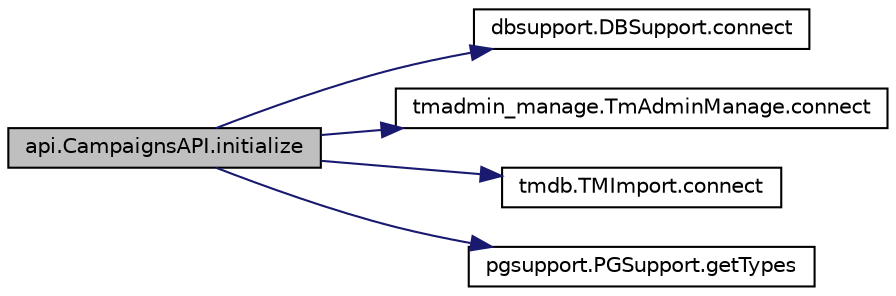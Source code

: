 digraph "api.CampaignsAPI.initialize"
{
 // LATEX_PDF_SIZE
  edge [fontname="Helvetica",fontsize="10",labelfontname="Helvetica",labelfontsize="10"];
  node [fontname="Helvetica",fontsize="10",shape=record];
  rankdir="LR";
  Node1 [label="api.CampaignsAPI.initialize",height=0.2,width=0.4,color="black", fillcolor="grey75", style="filled", fontcolor="black",tooltip=" "];
  Node1 -> Node2 [color="midnightblue",fontsize="10",style="solid",fontname="Helvetica"];
  Node2 [label="dbsupport.DBSupport.connect",height=0.2,width=0.4,color="black", fillcolor="white", style="filled",URL="$classdbsupport_1_1DBSupport.html#a423958bd07794c43ae6d0001fcac5871",tooltip=" "];
  Node1 -> Node3 [color="midnightblue",fontsize="10",style="solid",fontname="Helvetica"];
  Node3 [label="tmadmin_manage.TmAdminManage.connect",height=0.2,width=0.4,color="black", fillcolor="white", style="filled",URL="$classtmadmin__manage_1_1TmAdminManage.html#a73e2c378e714adf64beeb922a4431b28",tooltip=" "];
  Node1 -> Node4 [color="midnightblue",fontsize="10",style="solid",fontname="Helvetica"];
  Node4 [label="tmdb.TMImport.connect",height=0.2,width=0.4,color="black", fillcolor="white", style="filled",URL="$classtmdb_1_1TMImport.html#a6f8a3419014e5b6bdffecef12aaa79b2",tooltip=" "];
  Node1 -> Node5 [color="midnightblue",fontsize="10",style="solid",fontname="Helvetica"];
  Node5 [label="pgsupport.PGSupport.getTypes",height=0.2,width=0.4,color="black", fillcolor="white", style="filled",URL="$classpgsupport_1_1PGSupport.html#abcda72529152d6481b0267a74afaedd8",tooltip=" "];
}
